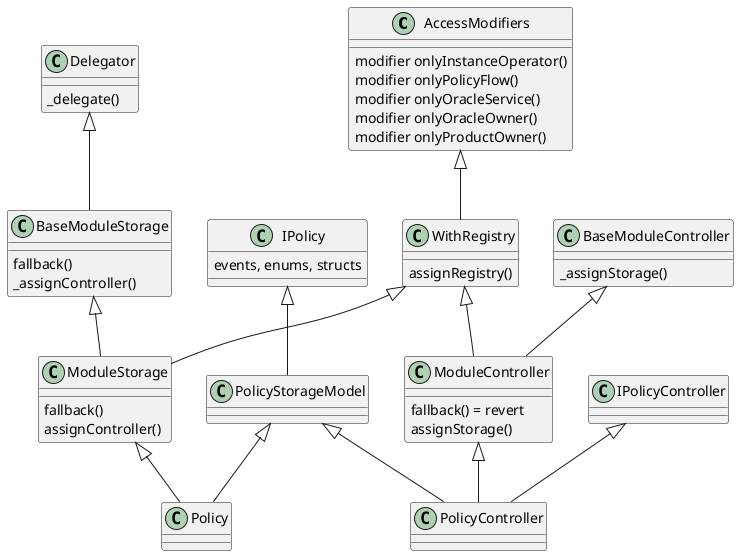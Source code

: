 @startuml
AccessModifiers <|-- WithRegistry

AccessModifiers : modifier onlyInstanceOperator()
AccessModifiers : modifier onlyPolicyFlow()
AccessModifiers : modifier onlyOracleService()
AccessModifiers : modifier onlyOracleOwner()
AccessModifiers : modifier onlyProductOwner()

WithRegistry : assignRegistry()

Delegator <|-- BaseModuleStorage

BaseModuleStorage : fallback()
BaseModuleStorage : _assignController()

Delegator : _delegate()

BaseModuleStorage <|-- ModuleStorage
WithRegistry <|-- ModuleStorage 

ModuleStorage : fallback()
ModuleStorage : assignController()

BaseModuleController <|-- ModuleController 
WithRegistry <|-- ModuleController 

BaseModuleController : _assignStorage()

ModuleController : fallback() = revert
ModuleController : assignStorage()

PolicyStorageModel <|-- Policy
ModuleStorage <|-- Policy

IPolicy <|-- PolicyStorageModel 

IPolicy : events, enums, structs

IPolicyController <|-- PolicyController
PolicyStorageModel <|-- PolicyController
ModuleController <|-- PolicyController
@enduml
